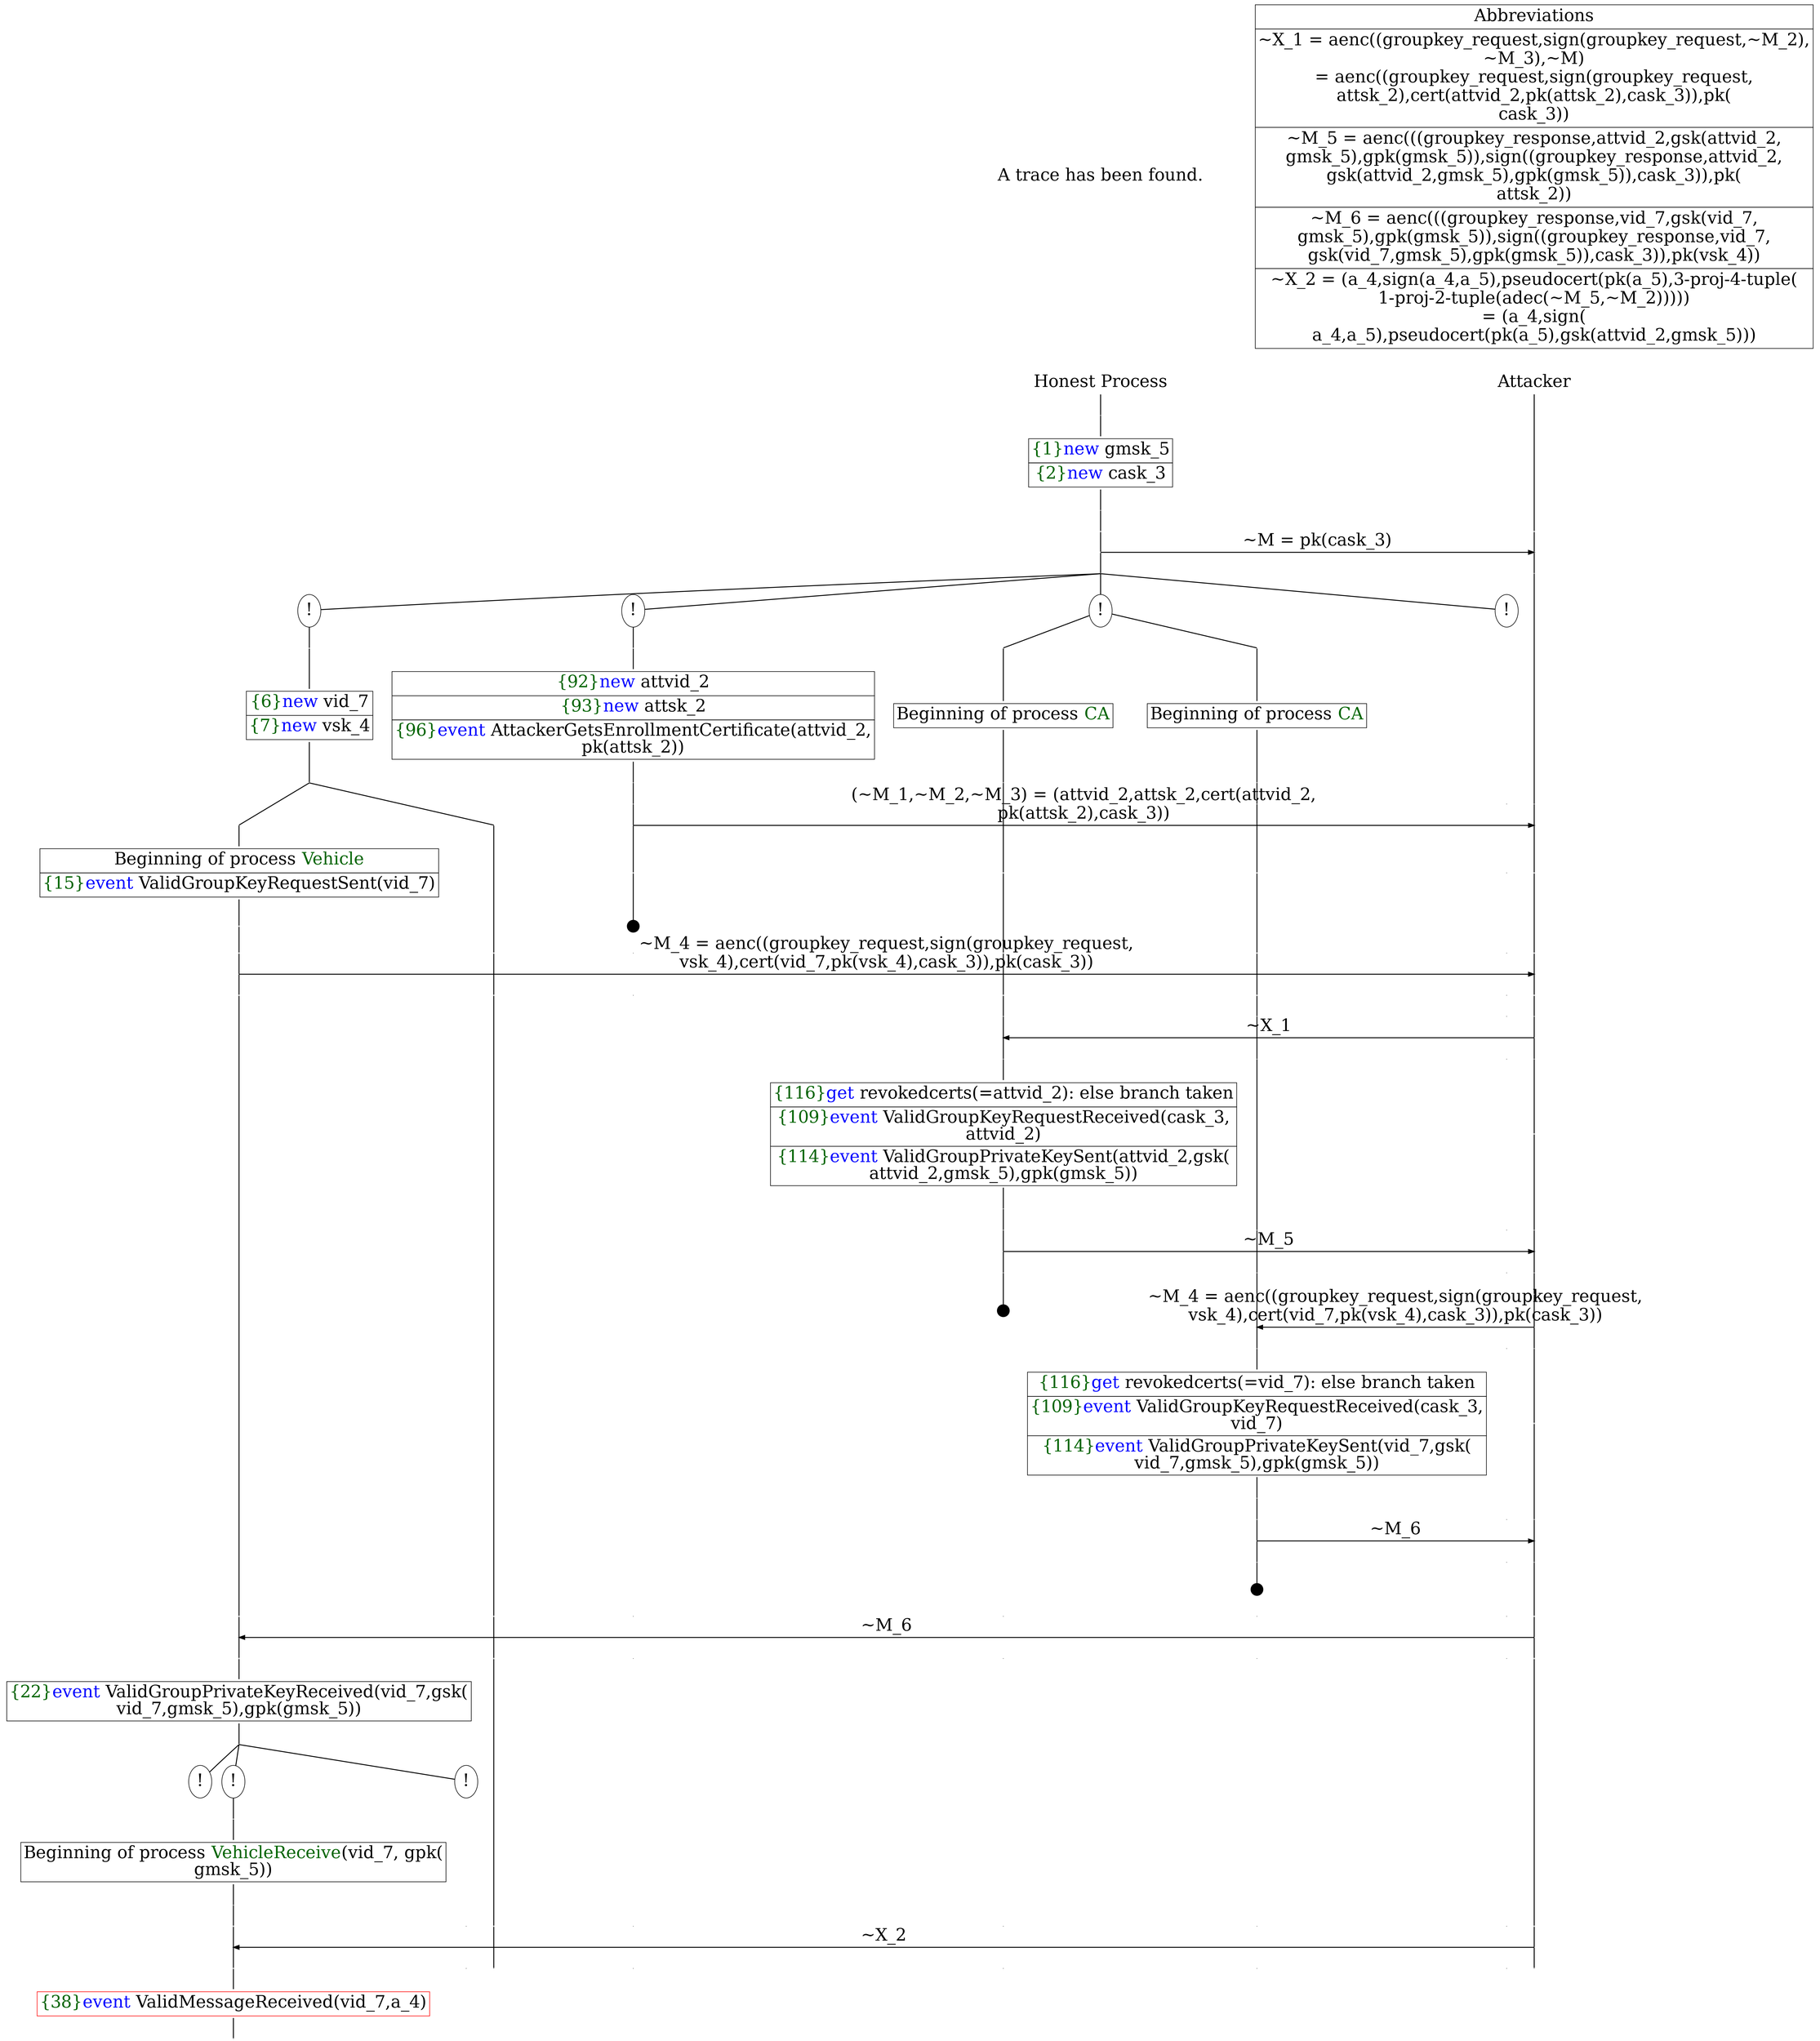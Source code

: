 digraph {
graph [ordering = out]
edge [arrowhead = none, penwidth = 1.6, fontsize = 30]
node [shape = point, width = 0, height = 0, fontsize = 30]
Trace [label = <A trace has been found.<br/>
>, shape = plaintext]
P0__0 [label = "Honest Process", shape = plaintext]
P__0 [label = "Attacker", shape = plaintext]
Trace -> P0__0 [label = "", style = invisible, weight = 100]{rank = same; P0__0 P__0}
P0__0 -> P0__1 [label = <>, weight = 100]
P0__1 -> P0__2 [label = <>, weight = 100]
P0__2 [shape = plaintext, label = <<TABLE BORDER="0" CELLBORDER="1" CELLSPACING="0" CELLPADDING="4"> <TR><TD><FONT COLOR="darkgreen">{1}</FONT><FONT COLOR="blue">new </FONT>gmsk_5</TD></TR><TR><TD><FONT COLOR="darkgreen">{2}</FONT><FONT COLOR="blue">new </FONT>cask_3</TD></TR></TABLE>>]
P0__2 -> P0__3 [label = <>, weight = 100]
P0__3 -> P0__4 [label = <>, weight = 100]
P__0 -> P__1 [label = <>, weight = 100]
{rank = same; P__1 P0__4}
P0__4 -> P0__5 [label = <>, weight = 100]
P__1 -> P__2 [label = <>, weight = 100]
{rank = same; P__2 P0__5}
P0__5 -> P__2 [label = <~M = pk(cask_3)>, arrowhead = normal]
P0__5 -> P0__6 [label = <>, weight = 100]
P__2 -> P__3 [label = <>, weight = 100]
{rank = same; P__3 P0__6}
/*RPar */
P0__6 -> P0_3__6 [label = <>]
P0__6 -> P0_2__6 [label = <>]
P0__6 -> P0_1__6 [label = <>]
P0__6 -> P0_0__6 [label = <>]
P0__6 [label = "", fixedsize = false, width = 0, height = 0, shape = none]
{rank = same; P0_0__6 P0_1__6 P0_2__6 P0_3__6}
P0_0__6 [label = "!", shape = ellipse]
P0_1__6 [label = "!", shape = ellipse]
{rank = same; P0_1_1__6 P0_1_0__6}
P0_1_1__6 [label = "", fixedsize = false, width = 0, height = 0, shape = none]
P0_1__6 -> P0_1_1__6 [label = <>]
P0_1_0__6 [label = "", fixedsize = false, width = 0, height = 0, shape = none]
P0_1__6 -> P0_1_0__6 [label = <>]
P0_1_0__6 -> P0_1_0__7 [label = <>, weight = 100]
P0_1_0__7 [shape = plaintext, label = <<TABLE BORDER="0" CELLBORDER="1" CELLSPACING="0" CELLPADDING="4"> <TR><TD>Beginning of process <FONT COLOR="darkgreen">CA</FONT></TD></TR></TABLE>>]
P0_1_0__7 -> P0_1_0__8 [label = <>, weight = 100]
P0_1_1__6 -> P0_1_1__7 [label = <>, weight = 100]
P0_1_1__7 [shape = plaintext, label = <<TABLE BORDER="0" CELLBORDER="1" CELLSPACING="0" CELLPADDING="4"> <TR><TD>Beginning of process <FONT COLOR="darkgreen">CA</FONT></TD></TR></TABLE>>]
P0_1_1__7 -> P0_1_1__8 [label = <>, weight = 100]
P0_2__6 [label = "!", shape = ellipse]
P0_2_0__6 [label = "", fixedsize = false, width = 0, height = 0, shape = none]
P0_2__6 -> P0_2_0__6 [label = <>, weight = 100]
P0_2_0__6 -> P0_2_0__7 [label = <>, weight = 100]
P0_2_0__7 [shape = plaintext, label = <<TABLE BORDER="0" CELLBORDER="1" CELLSPACING="0" CELLPADDING="4"> <TR><TD><FONT COLOR="darkgreen">{92}</FONT><FONT COLOR="blue">new </FONT>attvid_2</TD></TR><TR><TD><FONT COLOR="darkgreen">{93}</FONT><FONT COLOR="blue">new </FONT>attsk_2</TD></TR><TR><TD><FONT COLOR="darkgreen">{96}</FONT><FONT COLOR="blue">event</FONT> AttackerGetsEnrollmentCertificate(attvid_2,<br/>
pk(attsk_2))</TD></TR></TABLE>>]
P0_2_0__7 -> P0_2_0__8 [label = <>, weight = 100]
P0_2_0__8 -> P0_2_0__9 [label = <>, weight = 100]
P0_1_1__8 -> P0_1_1__9 [label = <>, weight = 100]
P0_1_0__8 -> P0_1_0__9 [label = <>, weight = 100]
P0_0__7 [label = "", style = invisible]
P0_0__6 -> P0_0__7 [label = <>, weight = 100, style = invisible]
P__3 -> P__4 [label = <>, weight = 100]
{rank = same; P__4 P0_0__7 P0_1_0__9 P0_1_1__9 P0_2_0__9}
P0_2_0__9 -> P0_2_0__10 [label = <>, weight = 100]
P__4 -> P__5 [label = <>, weight = 100]
{rank = same; P__5 P0_2_0__10}
P0_2_0__10 -> P__5 [label = <(~M_1,~M_2,~M_3) = (attvid_2,attsk_2,cert(attvid_2,<br/>
pk(attsk_2),cask_3))>, arrowhead = normal]
P0_2_0__10 -> P0_2_0__11 [label = <>, weight = 100]
P0_1_1__9 -> P0_1_1__10 [label = <>, weight = 100]
P0_1_0__9 -> P0_1_0__10 [label = <>, weight = 100]
P0_0__8 [label = "", style = invisible]
P0_0__7 -> P0_0__8 [label = <>, weight = 100, style = invisible]
P__5 -> P__6 [label = <>, weight = 100]
{rank = same; P__6 P0_0__8 P0_1_0__10 P0_1_1__10 P0_2_0__11}
P0_2_0__12 [label = "", width = 0.3, height = 0.3]
P0_2_0__11 -> P0_2_0__12 [label = <>, weight = 100]
P0_3__6 [label = "!", shape = ellipse]
P0_3_0__6 [label = "", fixedsize = false, width = 0, height = 0, shape = none]
P0_3__6 -> P0_3_0__6 [label = <>, weight = 100]
P0_3_0__6 -> P0_3_0__7 [label = <>, weight = 100]
P0_3_0__7 [shape = plaintext, label = <<TABLE BORDER="0" CELLBORDER="1" CELLSPACING="0" CELLPADDING="4"> <TR><TD><FONT COLOR="darkgreen">{6}</FONT><FONT COLOR="blue">new </FONT>vid_7</TD></TR><TR><TD><FONT COLOR="darkgreen">{7}</FONT><FONT COLOR="blue">new </FONT>vsk_4</TD></TR></TABLE>>]
P0_3_0__7 -> P0_3_0__8 [label = <>, weight = 100]
/*RPar */
P0_3_0__8 -> P0_3_0_1__8 [label = <>]
P0_3_0__8 -> P0_3_0_0__8 [label = <>]
P0_3_0__8 [label = "", fixedsize = false, width = 0, height = 0, shape = none]
{rank = same; P0_3_0_0__8 P0_3_0_1__8}
P0_3_0_1__8 -> P0_3_0_1__9 [label = <>, weight = 100]
P0_3_0_1__9 [shape = plaintext, label = <<TABLE BORDER="0" CELLBORDER="1" CELLSPACING="0" CELLPADDING="4"> <TR><TD>Beginning of process <FONT COLOR="darkgreen">Vehicle</FONT></TD></TR><TR><TD><FONT COLOR="darkgreen">{15}</FONT><FONT COLOR="blue">event</FONT> ValidGroupKeyRequestSent(vid_7)</TD></TR></TABLE>>]
P0_3_0_1__9 -> P0_3_0_1__10 [label = <>, weight = 100]
P0_3_0_1__10 -> P0_3_0_1__11 [label = <>, weight = 100]
P0_3_0_0__8 -> P0_3_0_0__9 [label = <>, weight = 100]
P0_2_0__13 [label = "", style = invisible]
P0_2_0__12 -> P0_2_0__13 [label = <>, weight = 100, style = invisible]
P0_1_1__10 -> P0_1_1__11 [label = <>, weight = 100]
P0_1_0__10 -> P0_1_0__11 [label = <>, weight = 100]
P0_0__9 [label = "", style = invisible]
P0_0__8 -> P0_0__9 [label = <>, weight = 100, style = invisible]
P__6 -> P__7 [label = <>, weight = 100]
{rank = same; P__7 P0_0__9 P0_1_0__11 P0_1_1__11 P0_2_0__13 P0_3_0_0__9 P0_3_0_1__11}
P0_3_0_1__11 -> P0_3_0_1__12 [label = <>, weight = 100]
P__7 -> P__8 [label = <>, weight = 100]
{rank = same; P__8 P0_3_0_1__12}
P0_3_0_1__12 -> P__8 [label = <~M_4 = aenc((groupkey_request,sign(groupkey_request,<br/>
vsk_4),cert(vid_7,pk(vsk_4),cask_3)),pk(cask_3))>, arrowhead = normal]
P0_3_0_1__12 -> P0_3_0_1__13 [label = <>, weight = 100]
P0_3_0_0__9 -> P0_3_0_0__10 [label = <>, weight = 100]
P0_2_0__14 [label = "", style = invisible]
P0_2_0__13 -> P0_2_0__14 [label = <>, weight = 100, style = invisible]
P0_1_1__11 -> P0_1_1__12 [label = <>, weight = 100]
P0_1_0__11 -> P0_1_0__12 [label = <>, weight = 100]
P0_0__10 [label = "", style = invisible]
P0_0__9 -> P0_0__10 [label = <>, weight = 100, style = invisible]
P__8 -> P__9 [label = <>, weight = 100]
{rank = same; P__9 P0_0__10 P0_1_0__12 P0_1_1__12 P0_2_0__14 P0_3_0_0__10 P0_3_0_1__13}
P0_1_1__12 -> P0_1_1__13 [label = <>, weight = 100]
P0_1_0__12 -> P0_1_0__13 [label = <>, weight = 100]
P0_0__11 [label = "", style = invisible]
P0_0__10 -> P0_0__11 [label = <>, weight = 100, style = invisible]
P__9 -> P__10 [label = <>, weight = 100]
{rank = same; P__10 P0_0__11 P0_1_0__13 P0_1_1__13}
P0_1_1__13 -> P0_1_1__14 [label = <>, weight = 100]
P__10 -> P__11 [label = <>, weight = 100]
{rank = same; P__11 P0_1_1__14}
P0_1_1__14 -> P__11 [label = <~X_1>, dir = back, arrowhead = normal]
P0_1_1__14 -> P0_1_1__15 [label = <>, weight = 100]
P0_1_0__13 -> P0_1_0__14 [label = <>, weight = 100]
P0_0__12 [label = "", style = invisible]
P0_0__11 -> P0_0__12 [label = <>, weight = 100, style = invisible]
P__11 -> P__12 [label = <>, weight = 100]
{rank = same; P__12 P0_0__12 P0_1_0__14 P0_1_1__15}
P0_1_1__15 -> P0_1_1__16 [label = <>, weight = 100]
P0_1_1__16 [shape = plaintext, label = <<TABLE BORDER="0" CELLBORDER="1" CELLSPACING="0" CELLPADDING="4"> <TR><TD><FONT COLOR="darkgreen">{116}</FONT><FONT COLOR="blue">get</FONT> revokedcerts(=attvid_2): else branch taken<br/>
</TD></TR><TR><TD><FONT COLOR="darkgreen">{109}</FONT><FONT COLOR="blue">event</FONT> ValidGroupKeyRequestReceived(cask_3,<br/>
attvid_2)</TD></TR><TR><TD><FONT COLOR="darkgreen">{114}</FONT><FONT COLOR="blue">event</FONT> ValidGroupPrivateKeySent(attvid_2,gsk(<br/>
attvid_2,gmsk_5),gpk(gmsk_5))</TD></TR></TABLE>>]
P0_1_1__16 -> P0_1_1__17 [label = <>, weight = 100]
P__12 -> P__13 [label = <>, weight = 100]
{rank = same; P__13 P0_1_1__16}
P0_1_1__17 -> P0_1_1__18 [label = <>, weight = 100]
P0_1_0__14 -> P0_1_0__15 [label = <>, weight = 100]
P0_0__13 [label = "", style = invisible]
P0_0__12 -> P0_0__13 [label = <>, weight = 100, style = invisible]
P__13 -> P__14 [label = <>, weight = 100]
{rank = same; P__14 P0_0__13 P0_1_0__15 P0_1_1__18}
P0_1_1__18 -> P0_1_1__19 [label = <>, weight = 100]
P__14 -> P__15 [label = <>, weight = 100]
{rank = same; P__15 P0_1_1__19}
P0_1_1__19 -> P__15 [label = <~M_5>, arrowhead = normal]
P0_1_1__19 -> P0_1_1__20 [label = <>, weight = 100]
P0_1_0__15 -> P0_1_0__16 [label = <>, weight = 100]
P0_0__14 [label = "", style = invisible]
P0_0__13 -> P0_0__14 [label = <>, weight = 100, style = invisible]
P__15 -> P__16 [label = <>, weight = 100]
{rank = same; P__16 P0_0__14 P0_1_0__16 P0_1_1__20}
P0_1_1__21 [label = "", width = 0.3, height = 0.3]
P0_1_1__20 -> P0_1_1__21 [label = <>, weight = 100]
P0_1_0__16 -> P0_1_0__17 [label = <>, weight = 100]
P0_0__15 [label = "", style = invisible]
P0_0__14 -> P0_0__15 [label = <>, weight = 100, style = invisible]
P__16 -> P__17 [label = <>, weight = 100]
{rank = same; P__17 P0_0__15 P0_1_0__17}
P0_1_0__17 -> P0_1_0__18 [label = <>, weight = 100]
P__17 -> P__18 [label = <>, weight = 100]
{rank = same; P__18 P0_1_0__18}
P0_1_0__18 -> P__18 [label = <~M_4 = aenc((groupkey_request,sign(groupkey_request,<br/>
vsk_4),cert(vid_7,pk(vsk_4),cask_3)),pk(cask_3))>, dir = back, arrowhead = normal]
P0_1_0__18 -> P0_1_0__19 [label = <>, weight = 100]
P0_0__16 [label = "", style = invisible]
P0_0__15 -> P0_0__16 [label = <>, weight = 100, style = invisible]
P__18 -> P__19 [label = <>, weight = 100]
{rank = same; P__19 P0_0__16 P0_1_0__19}
P0_1_0__19 -> P0_1_0__20 [label = <>, weight = 100]
P0_1_0__20 [shape = plaintext, label = <<TABLE BORDER="0" CELLBORDER="1" CELLSPACING="0" CELLPADDING="4"> <TR><TD><FONT COLOR="darkgreen">{116}</FONT><FONT COLOR="blue">get</FONT> revokedcerts(=vid_7): else branch taken<br/>
</TD></TR><TR><TD><FONT COLOR="darkgreen">{109}</FONT><FONT COLOR="blue">event</FONT> ValidGroupKeyRequestReceived(cask_3,<br/>
vid_7)</TD></TR><TR><TD><FONT COLOR="darkgreen">{114}</FONT><FONT COLOR="blue">event</FONT> ValidGroupPrivateKeySent(vid_7,gsk(<br/>
vid_7,gmsk_5),gpk(gmsk_5))</TD></TR></TABLE>>]
P0_1_0__20 -> P0_1_0__21 [label = <>, weight = 100]
P__19 -> P__20 [label = <>, weight = 100]
{rank = same; P__20 P0_1_0__20}
P0_1_0__21 -> P0_1_0__22 [label = <>, weight = 100]
P0_0__17 [label = "", style = invisible]
P0_0__16 -> P0_0__17 [label = <>, weight = 100, style = invisible]
P__20 -> P__21 [label = <>, weight = 100]
{rank = same; P__21 P0_0__17 P0_1_0__22}
P0_1_0__22 -> P0_1_0__23 [label = <>, weight = 100]
P__21 -> P__22 [label = <>, weight = 100]
{rank = same; P__22 P0_1_0__23}
P0_1_0__23 -> P__22 [label = <~M_6>, arrowhead = normal]
P0_1_0__23 -> P0_1_0__24 [label = <>, weight = 100]
P0_0__18 [label = "", style = invisible]
P0_0__17 -> P0_0__18 [label = <>, weight = 100, style = invisible]
P__22 -> P__23 [label = <>, weight = 100]
{rank = same; P__23 P0_0__18 P0_1_0__24}
P0_1_0__25 [label = "", width = 0.3, height = 0.3]
P0_1_0__24 -> P0_1_0__25 [label = <>, weight = 100]
P0_3_0_1__13 -> P0_3_0_1__14 [label = <>, weight = 100]
P0_3_0_0__10 -> P0_3_0_0__11 [label = <>, weight = 100]
P0_2_0__15 [label = "", style = invisible]
P0_2_0__14 -> P0_2_0__15 [label = <>, weight = 100, style = invisible]
P0_1_1__22 [label = "", style = invisible]
P0_1_1__21 -> P0_1_1__22 [label = <>, weight = 100, style = invisible]
P0_1_0__26 [label = "", style = invisible]
P0_1_0__25 -> P0_1_0__26 [label = <>, weight = 100, style = invisible]
P0_0__19 [label = "", style = invisible]
P0_0__18 -> P0_0__19 [label = <>, weight = 100, style = invisible]
P__23 -> P__24 [label = <>, weight = 100]
{rank = same; P__24 P0_0__19 P0_1_0__26 P0_1_1__22 P0_2_0__15 P0_3_0_0__11 P0_3_0_1__14}
P0_3_0_1__14 -> P0_3_0_1__15 [label = <>, weight = 100]
P__24 -> P__25 [label = <>, weight = 100]
{rank = same; P__25 P0_3_0_1__15}
P0_3_0_1__15 -> P__25 [label = <~M_6>, dir = back, arrowhead = normal]
P0_3_0_1__15 -> P0_3_0_1__16 [label = <>, weight = 100]
P0_3_0_0__11 -> P0_3_0_0__12 [label = <>, weight = 100]
P0_2_0__16 [label = "", style = invisible]
P0_2_0__15 -> P0_2_0__16 [label = <>, weight = 100, style = invisible]
P0_1_1__23 [label = "", style = invisible]
P0_1_1__22 -> P0_1_1__23 [label = <>, weight = 100, style = invisible]
P0_1_0__27 [label = "", style = invisible]
P0_1_0__26 -> P0_1_0__27 [label = <>, weight = 100, style = invisible]
P0_0__20 [label = "", style = invisible]
P0_0__19 -> P0_0__20 [label = <>, weight = 100, style = invisible]
P__25 -> P__26 [label = <>, weight = 100]
{rank = same; P__26 P0_0__20 P0_1_0__27 P0_1_1__23 P0_2_0__16 P0_3_0_0__12 P0_3_0_1__16}
P0_3_0_1__16 -> P0_3_0_1__17 [label = <>, weight = 100]
P0_3_0_1__17 [shape = plaintext, label = <<TABLE BORDER="0" CELLBORDER="1" CELLSPACING="0" CELLPADDING="4"> <TR><TD><FONT COLOR="darkgreen">{22}</FONT><FONT COLOR="blue">event</FONT> ValidGroupPrivateKeyReceived(vid_7,gsk(<br/>
vid_7,gmsk_5),gpk(gmsk_5))</TD></TR></TABLE>>]
P0_3_0_1__17 -> P0_3_0_1__18 [label = <>, weight = 100]
/*RPar */
P0_3_0_1__18 -> P0_3_0_1_2__18 [label = <>]
P0_3_0_1__18 -> P0_3_0_1_1__18 [label = <>]
P0_3_0_1__18 -> P0_3_0_1_0__18 [label = <>]
P0_3_0_1__18 [label = "", fixedsize = false, width = 0, height = 0, shape = none]
{rank = same; P0_3_0_1_0__18 P0_3_0_1_1__18 P0_3_0_1_2__18}
P0_3_0_1_0__18 [label = "!", shape = ellipse]
P0_3_0_1_1__18 [label = "!", shape = ellipse]
P0_3_0_1_1_0__18 [label = "", fixedsize = false, width = 0, height = 0, shape = none]
P0_3_0_1_1__18 -> P0_3_0_1_1_0__18 [label = <>, weight = 100]
P0_3_0_1_1_0__18 -> P0_3_0_1_1_0__19 [label = <>, weight = 100]
P0_3_0_1_1_0__19 [shape = plaintext, label = <<TABLE BORDER="0" CELLBORDER="1" CELLSPACING="0" CELLPADDING="4"> <TR><TD>Beginning of process <FONT COLOR="darkgreen">VehicleReceive</FONT>(vid_7, gpk(<br/>
gmsk_5))</TD></TR></TABLE>>]
P0_3_0_1_1_0__19 -> P0_3_0_1_1_0__20 [label = <>, weight = 100]
P0_3_0_1_2__18 [label = "!", shape = ellipse]
P0_3_0_1_1_0__20 -> P0_3_0_1_1_0__21 [label = <>, weight = 100]
P0_3_0_1_0__19 [label = "", style = invisible]
P0_3_0_1_0__18 -> P0_3_0_1_0__19 [label = <>, weight = 100, style = invisible]
P0_3_0_0__12 -> P0_3_0_0__13 [label = <>, weight = 100]
P0_2_0__17 [label = "", style = invisible]
P0_2_0__16 -> P0_2_0__17 [label = <>, weight = 100, style = invisible]
P0_1_1__24 [label = "", style = invisible]
P0_1_1__23 -> P0_1_1__24 [label = <>, weight = 100, style = invisible]
P0_1_0__28 [label = "", style = invisible]
P0_1_0__27 -> P0_1_0__28 [label = <>, weight = 100, style = invisible]
P0_0__21 [label = "", style = invisible]
P0_0__20 -> P0_0__21 [label = <>, weight = 100, style = invisible]
P__26 -> P__27 [label = <>, weight = 100]
{rank = same; P__27 P0_0__21 P0_1_0__28 P0_1_1__24 P0_2_0__17 P0_3_0_0__13 P0_3_0_1_0__19 P0_3_0_1_1_0__21}
P0_3_0_1_1_0__21 -> P0_3_0_1_1_0__22 [label = <>, weight = 100]
P__27 -> P__28 [label = <>, weight = 100]
{rank = same; P__28 P0_3_0_1_1_0__22}
P0_3_0_1_1_0__22 -> P__28 [label = <~X_2>, dir = back, arrowhead = normal]
P0_3_0_1_1_0__22 -> P0_3_0_1_1_0__23 [label = <>, weight = 100]
P0_3_0_1_0__20 [label = "", style = invisible]
P0_3_0_1_0__19 -> P0_3_0_1_0__20 [label = <>, weight = 100, style = invisible]
P0_3_0_0__13 -> P0_3_0_0__14 [label = <>, weight = 100]
P0_2_0__18 [label = "", style = invisible]
P0_2_0__17 -> P0_2_0__18 [label = <>, weight = 100, style = invisible]
P0_1_1__25 [label = "", style = invisible]
P0_1_1__24 -> P0_1_1__25 [label = <>, weight = 100, style = invisible]
P0_1_0__29 [label = "", style = invisible]
P0_1_0__28 -> P0_1_0__29 [label = <>, weight = 100, style = invisible]
P0_0__22 [label = "", style = invisible]
P0_0__21 -> P0_0__22 [label = <>, weight = 100, style = invisible]
P__28 -> P__29 [label = <>, weight = 100]
{rank = same; P__29 P0_0__22 P0_1_0__29 P0_1_1__25 P0_2_0__18 P0_3_0_0__14 P0_3_0_1_0__20 P0_3_0_1_1_0__23}
P0_3_0_1_1_0__23 -> P0_3_0_1_1_0__24 [label = <>, weight = 100]
P0_3_0_1_1_0__24 [color = red, shape = plaintext, label = <<TABLE BORDER="0" CELLBORDER="1" CELLSPACING="0" CELLPADDING="4"> <TR><TD><FONT COLOR="darkgreen">{38}</FONT><FONT COLOR="blue">event</FONT> ValidMessageReceived(vid_7,a_4)</TD></TR></TABLE>>]
P0_3_0_1_1_0__24 -> P0_3_0_1_1_0__25 [label = <>, weight = 100]
Abbrev [shape = plaintext, label = <<TABLE BORDER="0" CELLBORDER="1" CELLSPACING="0" CELLPADDING="4"><TR> <TD> Abbreviations </TD></TR><TR><TD>~X_1 = aenc((groupkey_request,sign(groupkey_request,~M_2),<br/>
~M_3),~M)<br/>
= aenc((groupkey_request,sign(groupkey_request,<br/>
attsk_2),cert(attvid_2,pk(attsk_2),cask_3)),pk(<br/>
cask_3))</TD></TR><TR><TD>~M_5 = aenc(((groupkey_response,attvid_2,gsk(attvid_2,<br/>
gmsk_5),gpk(gmsk_5)),sign((groupkey_response,attvid_2,<br/>
gsk(attvid_2,gmsk_5),gpk(gmsk_5)),cask_3)),pk(<br/>
attsk_2))</TD></TR><TR><TD>~M_6 = aenc(((groupkey_response,vid_7,gsk(vid_7,<br/>
gmsk_5),gpk(gmsk_5)),sign((groupkey_response,vid_7,<br/>
gsk(vid_7,gmsk_5),gpk(gmsk_5)),cask_3)),pk(vsk_4))</TD></TR><TR><TD>~X_2 = (a_4,sign(a_4,a_5),pseudocert(pk(a_5),3-proj-4-tuple(<br/>
1-proj-2-tuple(adec(~M_5,~M_2)))))<br/>
= (a_4,sign(<br/>
a_4,a_5),pseudocert(pk(a_5),gsk(attvid_2,gmsk_5)))</TD></TR></TABLE>>]Abbrev -> P__0 [style = invisible, weight =100]}